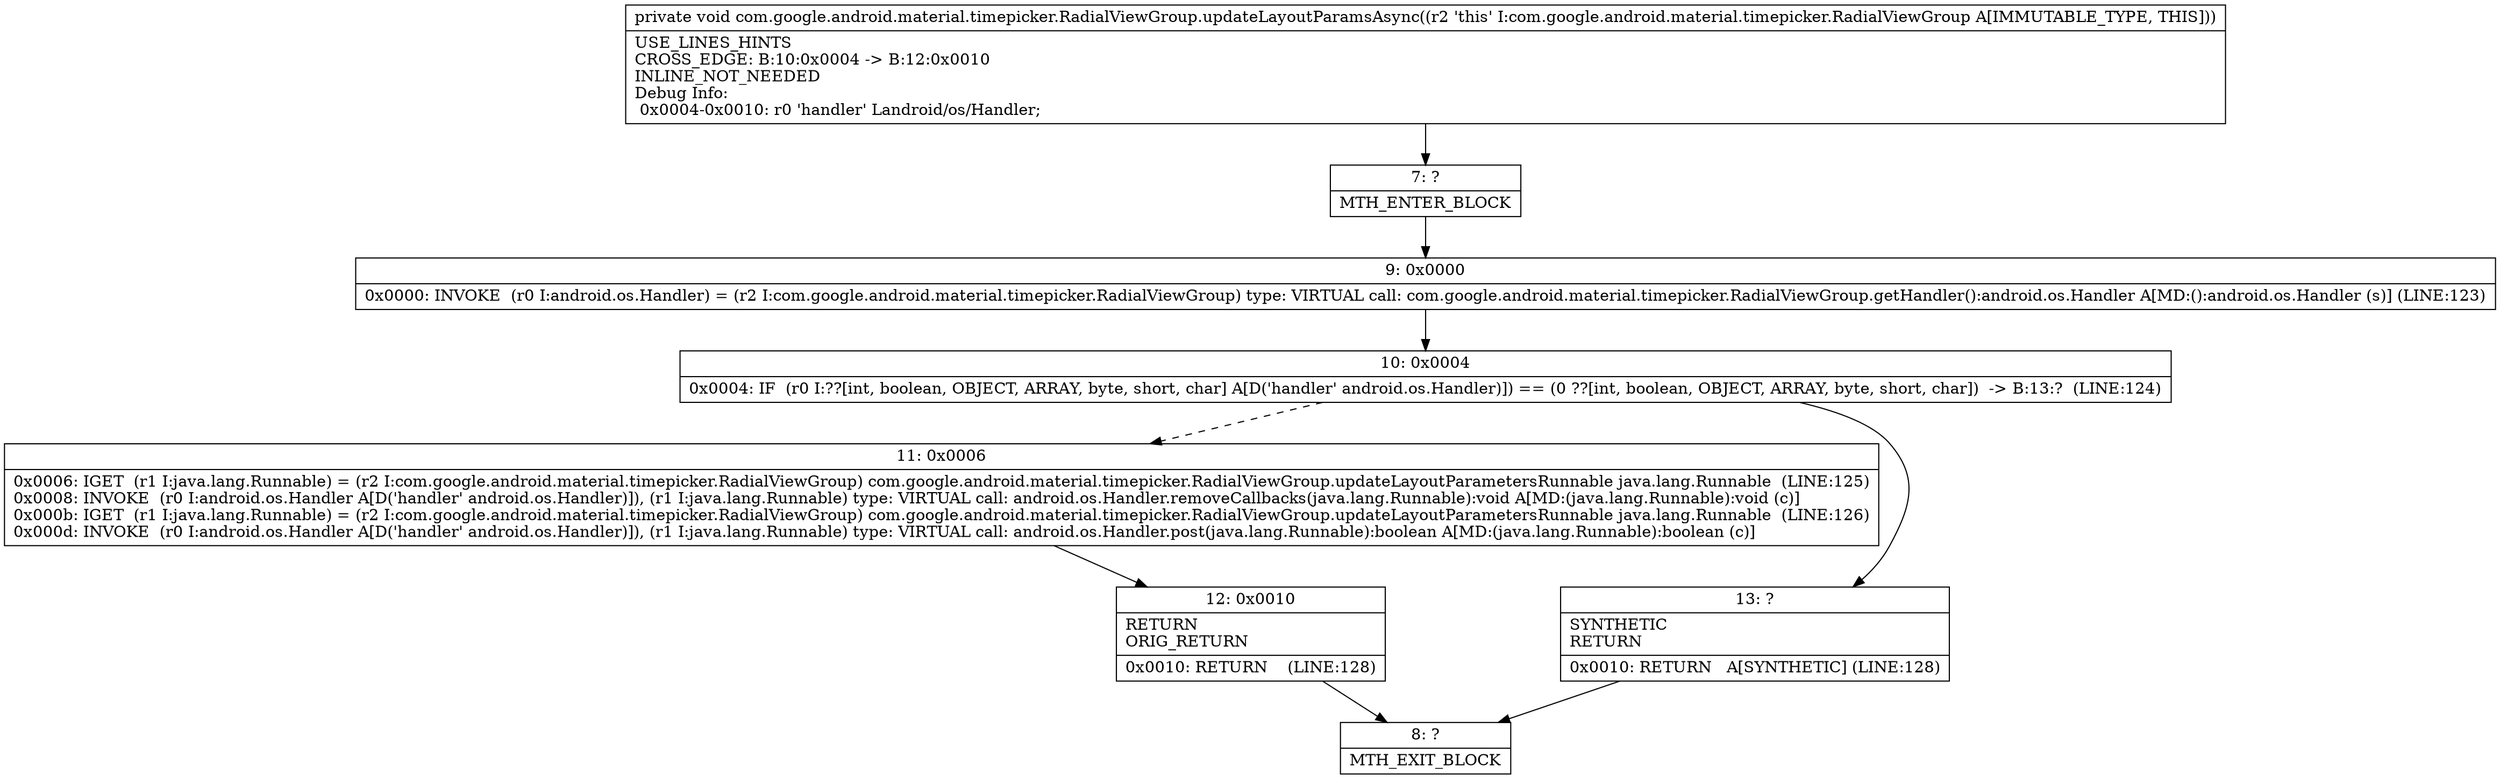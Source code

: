 digraph "CFG forcom.google.android.material.timepicker.RadialViewGroup.updateLayoutParamsAsync()V" {
Node_7 [shape=record,label="{7\:\ ?|MTH_ENTER_BLOCK\l}"];
Node_9 [shape=record,label="{9\:\ 0x0000|0x0000: INVOKE  (r0 I:android.os.Handler) = (r2 I:com.google.android.material.timepicker.RadialViewGroup) type: VIRTUAL call: com.google.android.material.timepicker.RadialViewGroup.getHandler():android.os.Handler A[MD:():android.os.Handler (s)] (LINE:123)\l}"];
Node_10 [shape=record,label="{10\:\ 0x0004|0x0004: IF  (r0 I:??[int, boolean, OBJECT, ARRAY, byte, short, char] A[D('handler' android.os.Handler)]) == (0 ??[int, boolean, OBJECT, ARRAY, byte, short, char])  \-\> B:13:?  (LINE:124)\l}"];
Node_11 [shape=record,label="{11\:\ 0x0006|0x0006: IGET  (r1 I:java.lang.Runnable) = (r2 I:com.google.android.material.timepicker.RadialViewGroup) com.google.android.material.timepicker.RadialViewGroup.updateLayoutParametersRunnable java.lang.Runnable  (LINE:125)\l0x0008: INVOKE  (r0 I:android.os.Handler A[D('handler' android.os.Handler)]), (r1 I:java.lang.Runnable) type: VIRTUAL call: android.os.Handler.removeCallbacks(java.lang.Runnable):void A[MD:(java.lang.Runnable):void (c)]\l0x000b: IGET  (r1 I:java.lang.Runnable) = (r2 I:com.google.android.material.timepicker.RadialViewGroup) com.google.android.material.timepicker.RadialViewGroup.updateLayoutParametersRunnable java.lang.Runnable  (LINE:126)\l0x000d: INVOKE  (r0 I:android.os.Handler A[D('handler' android.os.Handler)]), (r1 I:java.lang.Runnable) type: VIRTUAL call: android.os.Handler.post(java.lang.Runnable):boolean A[MD:(java.lang.Runnable):boolean (c)]\l}"];
Node_12 [shape=record,label="{12\:\ 0x0010|RETURN\lORIG_RETURN\l|0x0010: RETURN    (LINE:128)\l}"];
Node_8 [shape=record,label="{8\:\ ?|MTH_EXIT_BLOCK\l}"];
Node_13 [shape=record,label="{13\:\ ?|SYNTHETIC\lRETURN\l|0x0010: RETURN   A[SYNTHETIC] (LINE:128)\l}"];
MethodNode[shape=record,label="{private void com.google.android.material.timepicker.RadialViewGroup.updateLayoutParamsAsync((r2 'this' I:com.google.android.material.timepicker.RadialViewGroup A[IMMUTABLE_TYPE, THIS]))  | USE_LINES_HINTS\lCROSS_EDGE: B:10:0x0004 \-\> B:12:0x0010\lINLINE_NOT_NEEDED\lDebug Info:\l  0x0004\-0x0010: r0 'handler' Landroid\/os\/Handler;\l}"];
MethodNode -> Node_7;Node_7 -> Node_9;
Node_9 -> Node_10;
Node_10 -> Node_11[style=dashed];
Node_10 -> Node_13;
Node_11 -> Node_12;
Node_12 -> Node_8;
Node_13 -> Node_8;
}

